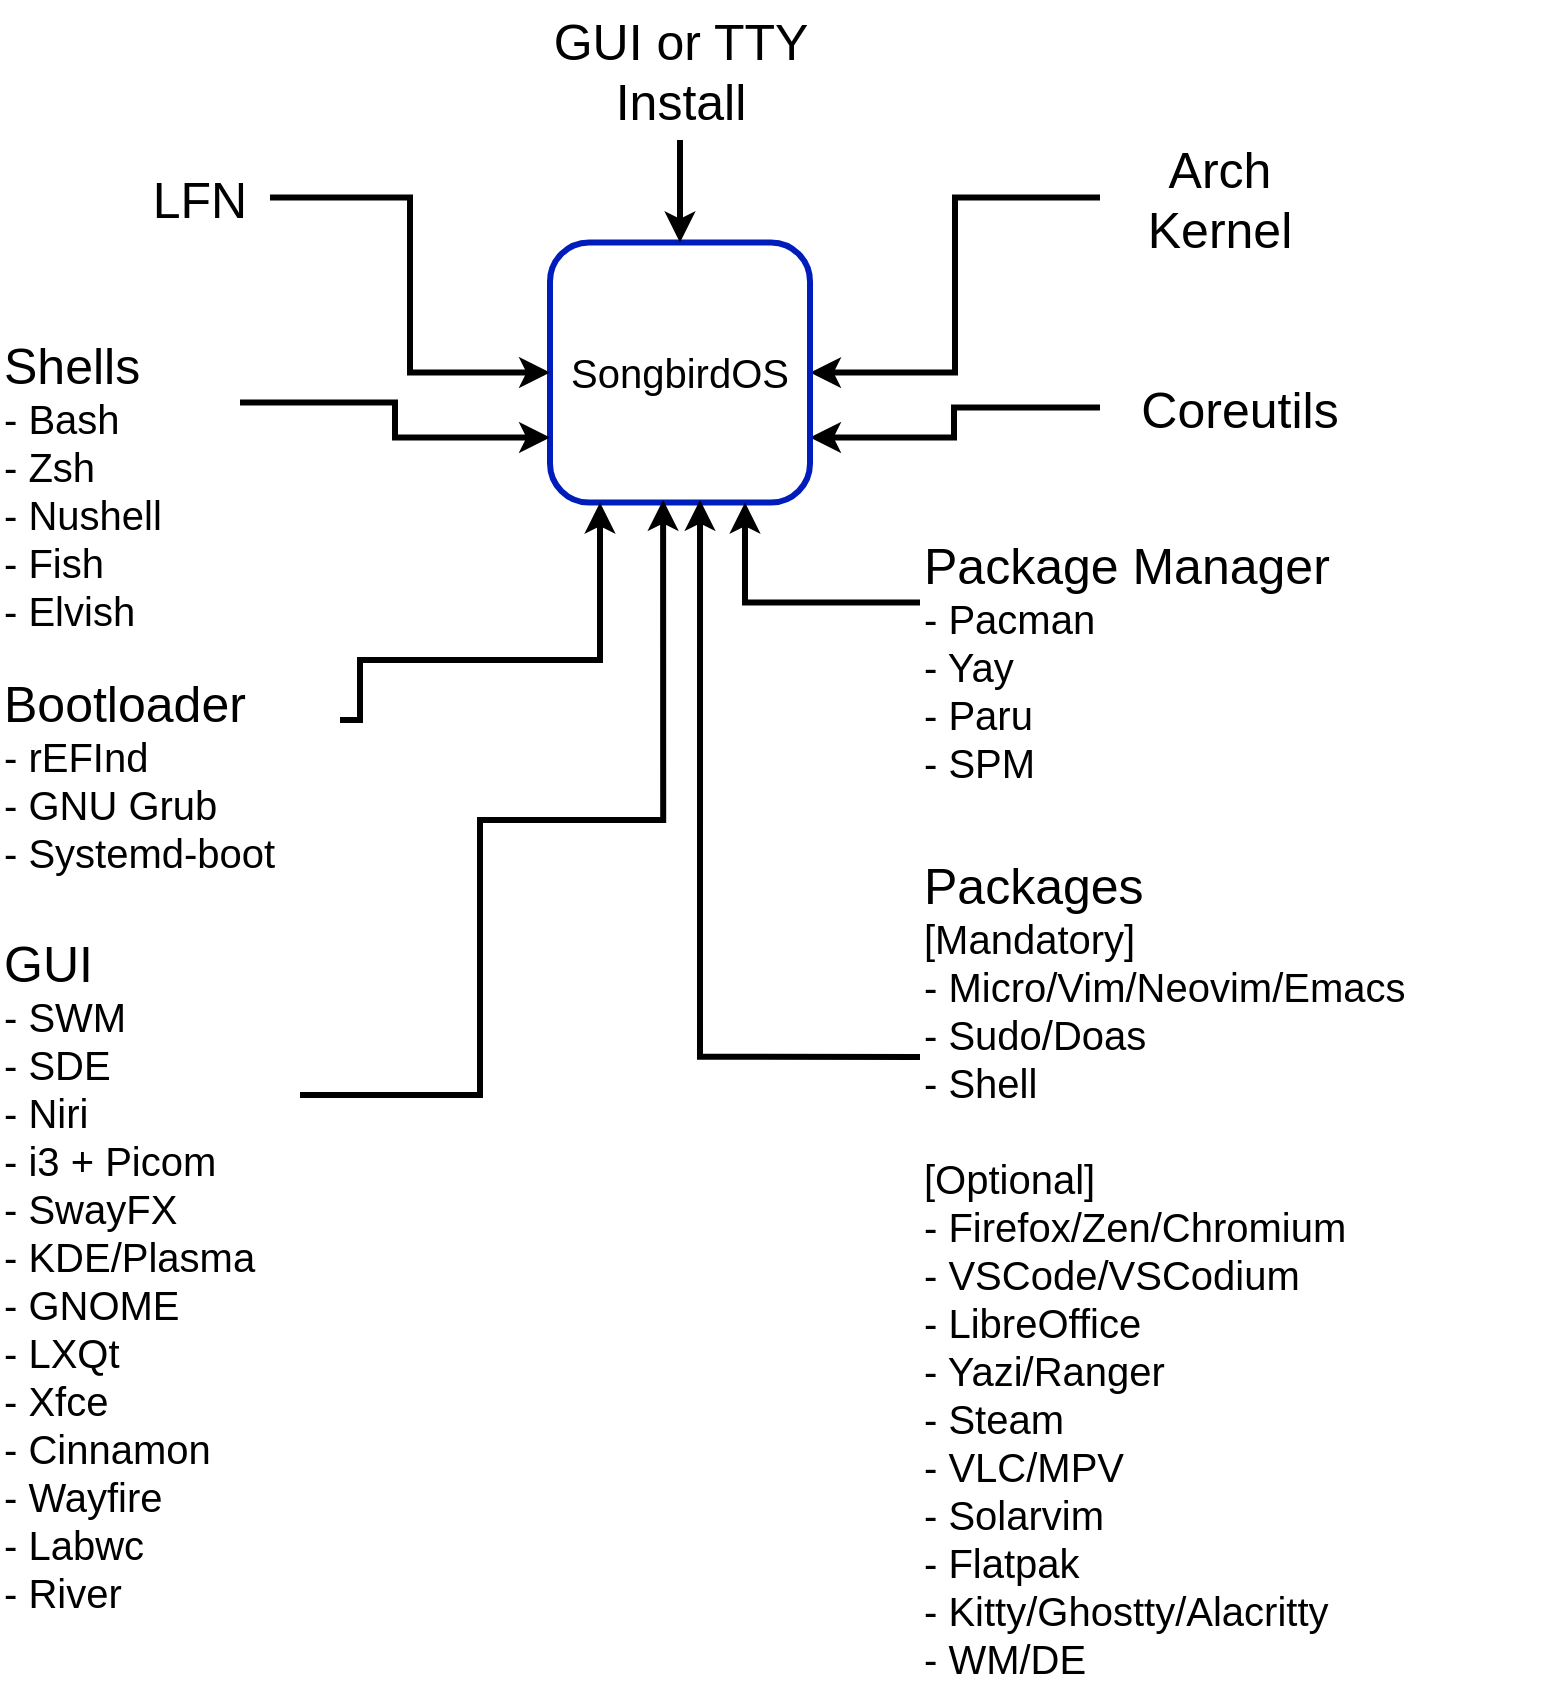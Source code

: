<mxfile version="26.0.11">
  <diagram name="Page-1" id="1_7t-P76lmZtNRDh8vAA">
    <mxGraphModel dx="1658" dy="1012" grid="0" gridSize="10" guides="1" tooltips="1" connect="1" arrows="1" fold="1" page="1" pageScale="1" pageWidth="850" pageHeight="1100" math="0" shadow="0">
      <root>
        <mxCell id="0" />
        <mxCell id="1" parent="0" />
        <mxCell id="RPQStguwNUF31plh696X-48" value="" style="group;fontColor=light-dark(#000000,#CDD6F4);" vertex="1" connectable="0" parent="1">
          <mxGeometry x="70" y="120" width="770" height="850" as="geometry" />
        </mxCell>
        <mxCell id="RPQStguwNUF31plh696X-43" value="&lt;div&gt;&lt;font style=&quot;font-size: 25px;&quot;&gt;GUI&lt;/font&gt;&lt;/div&gt;&lt;div&gt;&lt;font style=&quot;font-size: 20px;&quot;&gt;- SWM&lt;/font&gt;&lt;/div&gt;&lt;div&gt;&lt;font style=&quot;font-size: 20px;&quot;&gt;- SDE&lt;/font&gt;&lt;/div&gt;&lt;div&gt;&lt;font style=&quot;font-size: 20px;&quot;&gt;- Niri&lt;/font&gt;&lt;/div&gt;&lt;div&gt;&lt;font style=&quot;font-size: 20px;&quot;&gt;- i3 + Picom&lt;/font&gt;&lt;/div&gt;&lt;div&gt;&lt;font style=&quot;font-size: 20px;&quot;&gt;- SwayFX&lt;/font&gt;&lt;/div&gt;&lt;div&gt;&lt;font style=&quot;font-size: 20px;&quot;&gt;- KDE/Plasma&lt;/font&gt;&lt;/div&gt;&lt;div&gt;&lt;font style=&quot;font-size: 20px;&quot;&gt;- GNOME&lt;/font&gt;&lt;/div&gt;&lt;div&gt;&lt;font style=&quot;font-size: 20px;&quot;&gt;- LXQt&lt;/font&gt;&lt;/div&gt;&lt;div&gt;&lt;font style=&quot;font-size: 20px;&quot;&gt;- Xfce&lt;/font&gt;&lt;/div&gt;&lt;div&gt;&lt;font style=&quot;font-size: 20px;&quot;&gt;- Cinnamon&lt;/font&gt;&lt;/div&gt;&lt;div&gt;&lt;font style=&quot;font-size: 20px;&quot;&gt;- Wayfire&lt;/font&gt;&lt;/div&gt;&lt;div&gt;&lt;font style=&quot;font-size: 20px;&quot;&gt;- Labwc&lt;/font&gt;&lt;/div&gt;&lt;div&gt;&lt;font style=&quot;font-size: 20px;&quot;&gt;- River&lt;/font&gt;&lt;/div&gt;" style="text;html=1;whiteSpace=wrap;overflow=hidden;rounded=0;fontColor=light-dark(#000000,#CDD6F4);" vertex="1" parent="RPQStguwNUF31plh696X-48">
          <mxGeometry y="460" width="150" height="350" as="geometry" />
        </mxCell>
        <mxCell id="RPQStguwNUF31plh696X-13" style="edgeStyle=orthogonalEdgeStyle;rounded=0;orthogonalLoop=1;jettySize=auto;html=1;exitX=0;exitY=0.5;exitDx=0;exitDy=0;fontColor=light-dark(#000000,#CDD6F4);strokeColor=light-dark(#000000,#CDD6F4);strokeWidth=3;" edge="1" parent="RPQStguwNUF31plh696X-48" source="RPQStguwNUF31plh696X-8" target="RPQStguwNUF31plh696X-1">
          <mxGeometry relative="1" as="geometry" />
        </mxCell>
        <mxCell id="RPQStguwNUF31plh696X-8" value="Arch Kernel" style="text;html=1;align=center;verticalAlign=middle;whiteSpace=wrap;rounded=0;fontSize=25;fontColor=light-dark(#000000,#CDD6F4);" vertex="1" parent="RPQStguwNUF31plh696X-48">
          <mxGeometry x="550" y="60" width="120" height="77.5" as="geometry" />
        </mxCell>
        <mxCell id="RPQStguwNUF31plh696X-20" style="edgeStyle=orthogonalEdgeStyle;rounded=0;orthogonalLoop=1;jettySize=auto;html=1;entryX=1;entryY=0.75;entryDx=0;entryDy=0;exitX=0;exitY=0.5;exitDx=0;exitDy=0;fontColor=light-dark(#000000,#CDD6F4);strokeColor=light-dark(#000000,#CDD6F4);strokeWidth=3;" edge="1" parent="RPQStguwNUF31plh696X-48" source="RPQStguwNUF31plh696X-10" target="RPQStguwNUF31plh696X-1">
          <mxGeometry relative="1" as="geometry">
            <Array as="points">
              <mxPoint x="477" y="204" />
              <mxPoint x="477" y="219" />
            </Array>
          </mxGeometry>
        </mxCell>
        <mxCell id="RPQStguwNUF31plh696X-10" value="Coreutils" style="text;html=1;align=center;verticalAlign=middle;whiteSpace=wrap;rounded=0;fontSize=25;fontColor=light-dark(#000000,#CDD6F4);" vertex="1" parent="RPQStguwNUF31plh696X-48">
          <mxGeometry x="550" y="170" width="140" height="67.5" as="geometry" />
        </mxCell>
        <mxCell id="RPQStguwNUF31plh696X-1" value="SongbirdOS" style="whiteSpace=wrap;html=1;aspect=fixed;fontSize=20;rounded=1;fontColor=light-dark(#000000,#CDD6F4);fillColor=none;strokeColor=light-dark(#001DBC,#CDD6F4);strokeWidth=3;" vertex="1" parent="RPQStguwNUF31plh696X-48">
          <mxGeometry x="275" y="121.25" width="130" height="130" as="geometry" />
        </mxCell>
        <mxCell id="RPQStguwNUF31plh696X-12" style="edgeStyle=orthogonalEdgeStyle;rounded=0;orthogonalLoop=1;jettySize=auto;html=1;exitX=1;exitY=0.5;exitDx=0;exitDy=0;entryX=0;entryY=0.5;entryDx=0;entryDy=0;fontColor=light-dark(#000000,#CDD6F4);strokeColor=light-dark(#000000,#CDD6F4);strokeWidth=3;" edge="1" parent="RPQStguwNUF31plh696X-48" source="RPQStguwNUF31plh696X-5" target="RPQStguwNUF31plh696X-1">
          <mxGeometry relative="1" as="geometry" />
        </mxCell>
        <mxCell id="RPQStguwNUF31plh696X-5" value="LFN" style="text;html=1;align=center;verticalAlign=middle;whiteSpace=wrap;rounded=0;fontSize=25;fontColor=light-dark(#000000,#CDD6F4);" vertex="1" parent="RPQStguwNUF31plh696X-48">
          <mxGeometry x="65" y="81.25" width="70" height="35" as="geometry" />
        </mxCell>
        <mxCell id="RPQStguwNUF31plh696X-30" value="&lt;div&gt;&lt;font style=&quot;font-size: 25px;&quot;&gt;Shells&lt;/font&gt;&lt;/div&gt;&lt;div&gt;&lt;font style=&quot;font-size: 20px;&quot;&gt;- Bash&lt;/font&gt;&lt;/div&gt;&lt;div&gt;&lt;font style=&quot;font-size: 20px;&quot;&gt;- Zsh&lt;/font&gt;&lt;/div&gt;&lt;div&gt;&lt;font style=&quot;font-size: 20px;&quot;&gt;- Nushell&lt;/font&gt;&lt;/div&gt;&lt;div&gt;&lt;font style=&quot;font-size: 20px;&quot;&gt;- Fish&lt;/font&gt;&lt;/div&gt;&lt;div&gt;&lt;font style=&quot;font-size: 20px;&quot;&gt;- Elvish&lt;/font&gt;&lt;/div&gt;" style="text;html=1;whiteSpace=wrap;overflow=hidden;rounded=0;fontColor=light-dark(#000000,#CDD6F4);" vertex="1" parent="RPQStguwNUF31plh696X-48">
          <mxGeometry y="161.25" width="120" height="160" as="geometry" />
        </mxCell>
        <mxCell id="RPQStguwNUF31plh696X-33" style="edgeStyle=orthogonalEdgeStyle;rounded=0;orthogonalLoop=1;jettySize=auto;html=1;exitX=1;exitY=0.25;exitDx=0;exitDy=0;entryX=0;entryY=0.75;entryDx=0;entryDy=0;fontColor=light-dark(#000000,#CDD6F4);strokeColor=light-dark(#000000,#CDD6F4);strokeWidth=3;" edge="1" parent="RPQStguwNUF31plh696X-48" source="RPQStguwNUF31plh696X-30" target="RPQStguwNUF31plh696X-1">
          <mxGeometry relative="1" as="geometry" />
        </mxCell>
        <mxCell id="RPQStguwNUF31plh696X-35" style="edgeStyle=orthogonalEdgeStyle;rounded=0;orthogonalLoop=1;jettySize=auto;html=1;exitX=0;exitY=0.25;exitDx=0;exitDy=0;entryX=0.75;entryY=1;entryDx=0;entryDy=0;fontColor=light-dark(#000000,#CDD6F4);strokeColor=light-dark(#000000,#CDD6F4);strokeWidth=3;" edge="1" parent="RPQStguwNUF31plh696X-48" source="RPQStguwNUF31plh696X-34" target="RPQStguwNUF31plh696X-1">
          <mxGeometry relative="1" as="geometry" />
        </mxCell>
        <mxCell id="RPQStguwNUF31plh696X-34" value="&lt;div&gt;&lt;font style=&quot;font-size: 25px;&quot;&gt;Package Manager&lt;br&gt;&lt;/font&gt;&lt;/div&gt;&lt;div&gt;&lt;font style=&quot;font-size: 20px;&quot;&gt;- Pacman&lt;/font&gt;&lt;/div&gt;&lt;div&gt;&lt;font style=&quot;font-size: 20px;&quot;&gt;- Yay&lt;/font&gt;&lt;/div&gt;&lt;div&gt;&lt;font style=&quot;font-size: 20px;&quot;&gt;- Paru&lt;/font&gt;&lt;/div&gt;&lt;div&gt;&lt;font style=&quot;font-size: 20px;&quot;&gt;- SPM&lt;/font&gt;&lt;/div&gt;" style="text;html=1;whiteSpace=wrap;overflow=hidden;rounded=0;fontColor=light-dark(#000000,#CDD6F4);" vertex="1" parent="RPQStguwNUF31plh696X-48">
          <mxGeometry x="460" y="261.25" width="230" height="160" as="geometry" />
        </mxCell>
        <mxCell id="RPQStguwNUF31plh696X-38" style="edgeStyle=orthogonalEdgeStyle;rounded=0;orthogonalLoop=1;jettySize=auto;html=1;entryX=0.5;entryY=0;entryDx=0;entryDy=0;fontColor=light-dark(#000000,#CDD6F4);strokeColor=light-dark(#000000,#CDD6F4);strokeWidth=3;" edge="1" parent="RPQStguwNUF31plh696X-48" source="RPQStguwNUF31plh696X-37" target="RPQStguwNUF31plh696X-1">
          <mxGeometry relative="1" as="geometry" />
        </mxCell>
        <mxCell id="RPQStguwNUF31plh696X-37" value="&lt;div&gt;&lt;font style=&quot;font-size: 25px;&quot;&gt;GUI or TTY&lt;/font&gt;&lt;/div&gt;&lt;div&gt;&lt;font style=&quot;font-size: 25px;&quot;&gt;Install&lt;/font&gt;&lt;/div&gt;" style="text;html=1;align=center;verticalAlign=middle;resizable=0;points=[];autosize=1;strokeColor=none;fillColor=none;fontColor=light-dark(#000000,#CDD6F4);" vertex="1" parent="RPQStguwNUF31plh696X-48">
          <mxGeometry x="255" width="170" height="70" as="geometry" />
        </mxCell>
        <mxCell id="RPQStguwNUF31plh696X-41" style="edgeStyle=orthogonalEdgeStyle;rounded=0;orthogonalLoop=1;jettySize=auto;html=1;entryX=0.5;entryY=1;entryDx=0;entryDy=0;exitX=1;exitY=0.25;exitDx=0;exitDy=0;fontColor=light-dark(#000000,#CDD6F4);strokeColor=light-dark(#000000,#CDD6F4);strokeWidth=3;" edge="1" parent="RPQStguwNUF31plh696X-48" source="RPQStguwNUF31plh696X-40">
          <mxGeometry relative="1" as="geometry">
            <mxPoint x="150" y="360" as="sourcePoint" />
            <mxPoint x="300" y="251.25" as="targetPoint" />
            <Array as="points">
              <mxPoint x="180" y="360" />
              <mxPoint x="180" y="330" />
              <mxPoint x="300" y="330" />
            </Array>
          </mxGeometry>
        </mxCell>
        <mxCell id="RPQStguwNUF31plh696X-40" value="&lt;div&gt;&lt;font style=&quot;font-size: 25px;&quot;&gt;Bootloader&lt;/font&gt;&lt;/div&gt;&lt;div&gt;&lt;font style=&quot;font-size: 20px;&quot;&gt;- rEFInd&lt;/font&gt;&lt;/div&gt;&lt;div&gt;&lt;font style=&quot;font-size: 20px;&quot;&gt;- GNU Grub&lt;/font&gt;&lt;/div&gt;&lt;div&gt;&lt;font style=&quot;font-size: 20px;&quot;&gt;- Systemd-boot&lt;/font&gt;&lt;/div&gt;" style="text;html=1;whiteSpace=wrap;overflow=hidden;rounded=0;fontColor=light-dark(#000000,#CDD6F4);" vertex="1" parent="RPQStguwNUF31plh696X-48">
          <mxGeometry y="330" width="170" height="120" as="geometry" />
        </mxCell>
        <mxCell id="RPQStguwNUF31plh696X-44" style="edgeStyle=orthogonalEdgeStyle;rounded=0;orthogonalLoop=1;jettySize=auto;html=1;exitX=1;exitY=0.25;exitDx=0;exitDy=0;entryX=0.435;entryY=0.99;entryDx=0;entryDy=0;entryPerimeter=0;fontColor=light-dark(#000000,#CDD6F4);strokeColor=light-dark(#000000,#CDD6F4);strokeWidth=3;" edge="1" parent="RPQStguwNUF31plh696X-48" source="RPQStguwNUF31plh696X-43" target="RPQStguwNUF31plh696X-1">
          <mxGeometry relative="1" as="geometry">
            <Array as="points">
              <mxPoint x="240" y="547" />
              <mxPoint x="240" y="410" />
              <mxPoint x="332" y="410" />
            </Array>
          </mxGeometry>
        </mxCell>
        <mxCell id="RPQStguwNUF31plh696X-45" value="&lt;div&gt;&lt;font style=&quot;font-size: 25px;&quot;&gt;Packages&lt;/font&gt;&lt;/div&gt;&lt;div&gt;&lt;font style=&quot;font-size: 20px;&quot;&gt;[Mandatory]&lt;/font&gt;&lt;/div&gt;&lt;div&gt;&lt;font style=&quot;font-size: 20px;&quot;&gt;- Micro/Vim/Neovim/Emacs&lt;/font&gt;&lt;/div&gt;&lt;div&gt;&lt;font style=&quot;font-size: 20px;&quot;&gt;- Sudo/Doas&lt;/font&gt;&lt;/div&gt;&lt;div&gt;&lt;font style=&quot;font-size: 20px;&quot;&gt;- Shell&lt;/font&gt;&lt;/div&gt;&lt;div&gt;&lt;font style=&quot;font-size: 20px;&quot;&gt;&lt;br&gt;&lt;/font&gt;&lt;/div&gt;&lt;div&gt;&lt;font style=&quot;font-size: 20px;&quot;&gt;[Optional]&lt;/font&gt;&lt;/div&gt;&lt;div&gt;&lt;font style=&quot;font-size: 20px;&quot;&gt;- Firefox/Zen/Chromium&lt;/font&gt;&lt;/div&gt;&lt;div&gt;&lt;font style=&quot;font-size: 20px;&quot;&gt;- VSCode/VSCodium&lt;/font&gt;&lt;/div&gt;&lt;div&gt;&lt;font style=&quot;font-size: 20px;&quot;&gt;- LibreOffice&lt;/font&gt;&lt;/div&gt;&lt;div&gt;&lt;font style=&quot;font-size: 20px;&quot;&gt;- Yazi/Ranger&lt;/font&gt;&lt;/div&gt;&lt;div&gt;&lt;font style=&quot;font-size: 20px;&quot;&gt;- Steam&lt;/font&gt;&lt;/div&gt;&lt;div&gt;&lt;font style=&quot;font-size: 20px;&quot;&gt;- VLC/MPV&lt;/font&gt;&lt;/div&gt;&lt;div&gt;&lt;font style=&quot;font-size: 20px;&quot;&gt;- Solarvim&lt;/font&gt;&lt;/div&gt;&lt;div&gt;&lt;font style=&quot;font-size: 20px;&quot;&gt;- Flatpak&lt;/font&gt;&lt;/div&gt;&lt;div&gt;&lt;font style=&quot;font-size: 20px;&quot;&gt;- Kitty/Ghostty/Alacritty&lt;/font&gt;&lt;/div&gt;&lt;div&gt;&lt;font style=&quot;font-size: 20px;&quot;&gt;- WM/DE&lt;/font&gt;&lt;/div&gt;" style="text;html=1;whiteSpace=wrap;overflow=hidden;rounded=0;fontColor=light-dark(#000000,#CDD6F4);" vertex="1" parent="RPQStguwNUF31plh696X-48">
          <mxGeometry x="460" y="421.25" width="310" height="428.75" as="geometry" />
        </mxCell>
        <mxCell id="RPQStguwNUF31plh696X-46" style="edgeStyle=orthogonalEdgeStyle;rounded=0;orthogonalLoop=1;jettySize=auto;html=1;exitX=0;exitY=0.25;exitDx=0;exitDy=0;entryX=0.577;entryY=0.99;entryDx=0;entryDy=0;entryPerimeter=0;fontColor=light-dark(#000000,#CDD6F4);strokeColor=light-dark(#000000,#CDD6F4);strokeWidth=3;" edge="1" parent="RPQStguwNUF31plh696X-48" source="RPQStguwNUF31plh696X-45" target="RPQStguwNUF31plh696X-1">
          <mxGeometry relative="1" as="geometry" />
        </mxCell>
      </root>
    </mxGraphModel>
  </diagram>
</mxfile>
